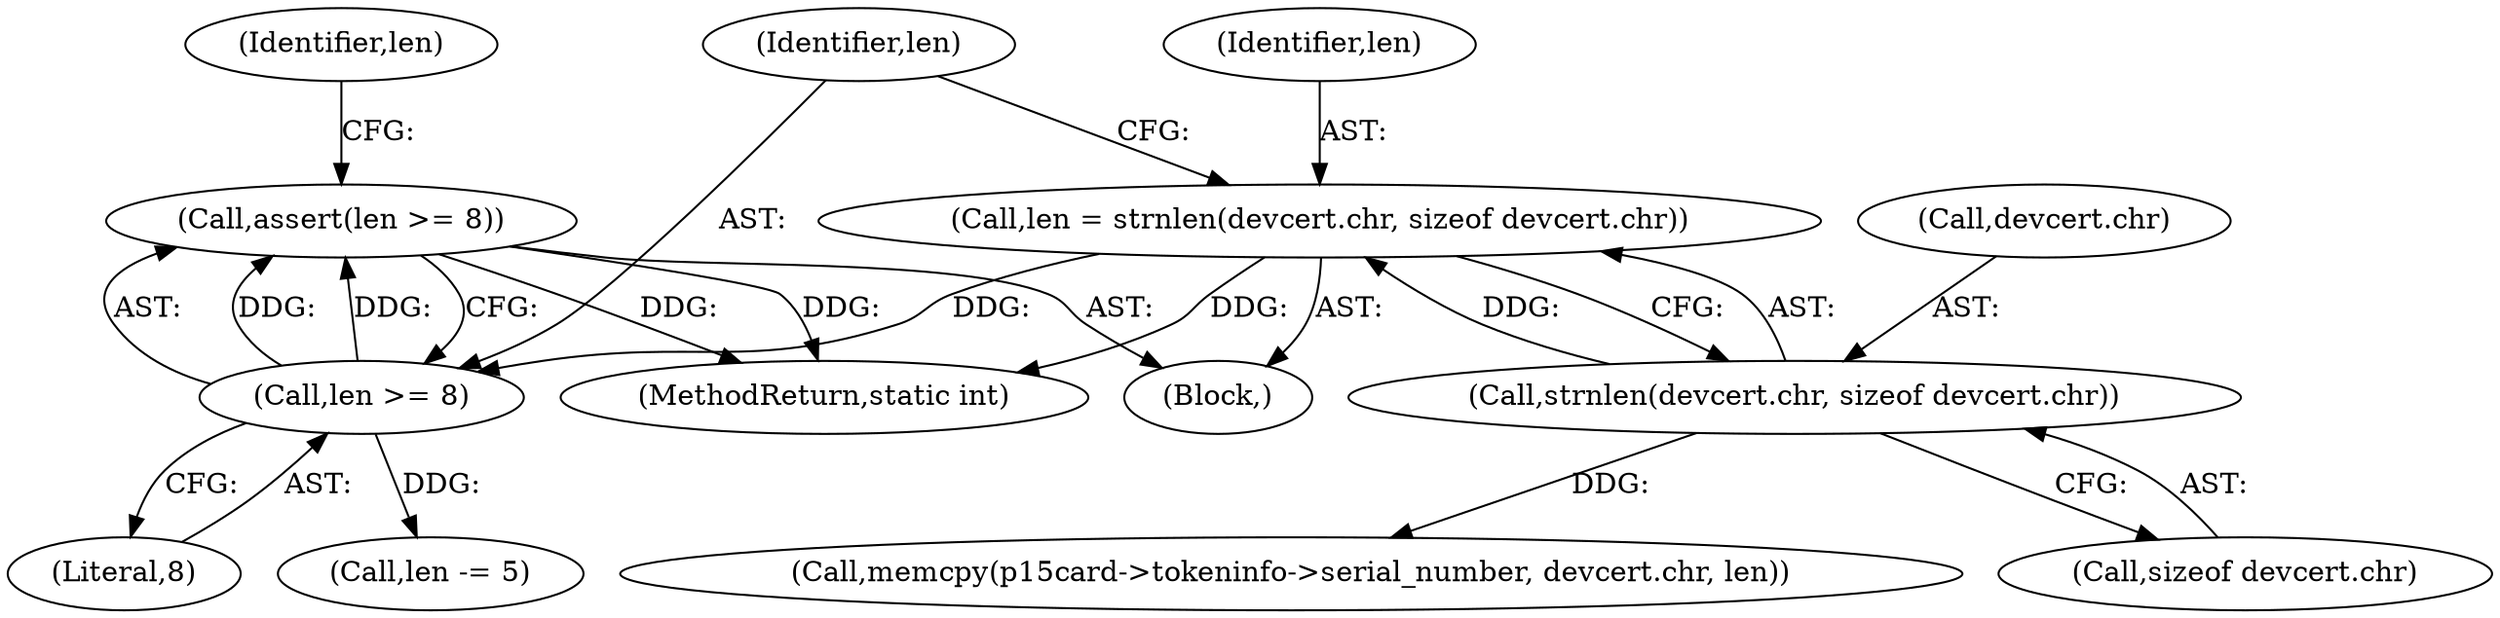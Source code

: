 digraph "0_OpenSC_360e95d45ac4123255a4c796db96337f332160ad#diff-d643a0fa169471dbf2912f4866dc49c5_6@API" {
"1000540" [label="(Call,assert(len >= 8))"];
"1000541" [label="(Call,len >= 8)"];
"1000530" [label="(Call,len = strnlen(devcert.chr, sizeof devcert.chr))"];
"1000532" [label="(Call,strnlen(devcert.chr, sizeof devcert.chr))"];
"1000543" [label="(Literal,8)"];
"1000571" [label="(Call,memcpy(p15card->tokeninfo->serial_number, devcert.chr, len))"];
"1000542" [label="(Identifier,len)"];
"1000530" [label="(Call,len = strnlen(devcert.chr, sizeof devcert.chr))"];
"1000107" [label="(Block,)"];
"1000540" [label="(Call,assert(len >= 8))"];
"1001087" [label="(MethodReturn,static int)"];
"1000541" [label="(Call,len >= 8)"];
"1000532" [label="(Call,strnlen(devcert.chr, sizeof devcert.chr))"];
"1000536" [label="(Call,sizeof devcert.chr)"];
"1000533" [label="(Call,devcert.chr)"];
"1000545" [label="(Identifier,len)"];
"1000531" [label="(Identifier,len)"];
"1000544" [label="(Call,len -= 5)"];
"1000540" -> "1000107"  [label="AST: "];
"1000540" -> "1000541"  [label="CFG: "];
"1000541" -> "1000540"  [label="AST: "];
"1000545" -> "1000540"  [label="CFG: "];
"1000540" -> "1001087"  [label="DDG: "];
"1000540" -> "1001087"  [label="DDG: "];
"1000541" -> "1000540"  [label="DDG: "];
"1000541" -> "1000540"  [label="DDG: "];
"1000541" -> "1000543"  [label="CFG: "];
"1000542" -> "1000541"  [label="AST: "];
"1000543" -> "1000541"  [label="AST: "];
"1000530" -> "1000541"  [label="DDG: "];
"1000541" -> "1000544"  [label="DDG: "];
"1000530" -> "1000107"  [label="AST: "];
"1000530" -> "1000532"  [label="CFG: "];
"1000531" -> "1000530"  [label="AST: "];
"1000532" -> "1000530"  [label="AST: "];
"1000542" -> "1000530"  [label="CFG: "];
"1000530" -> "1001087"  [label="DDG: "];
"1000532" -> "1000530"  [label="DDG: "];
"1000532" -> "1000536"  [label="CFG: "];
"1000533" -> "1000532"  [label="AST: "];
"1000536" -> "1000532"  [label="AST: "];
"1000532" -> "1000571"  [label="DDG: "];
}
